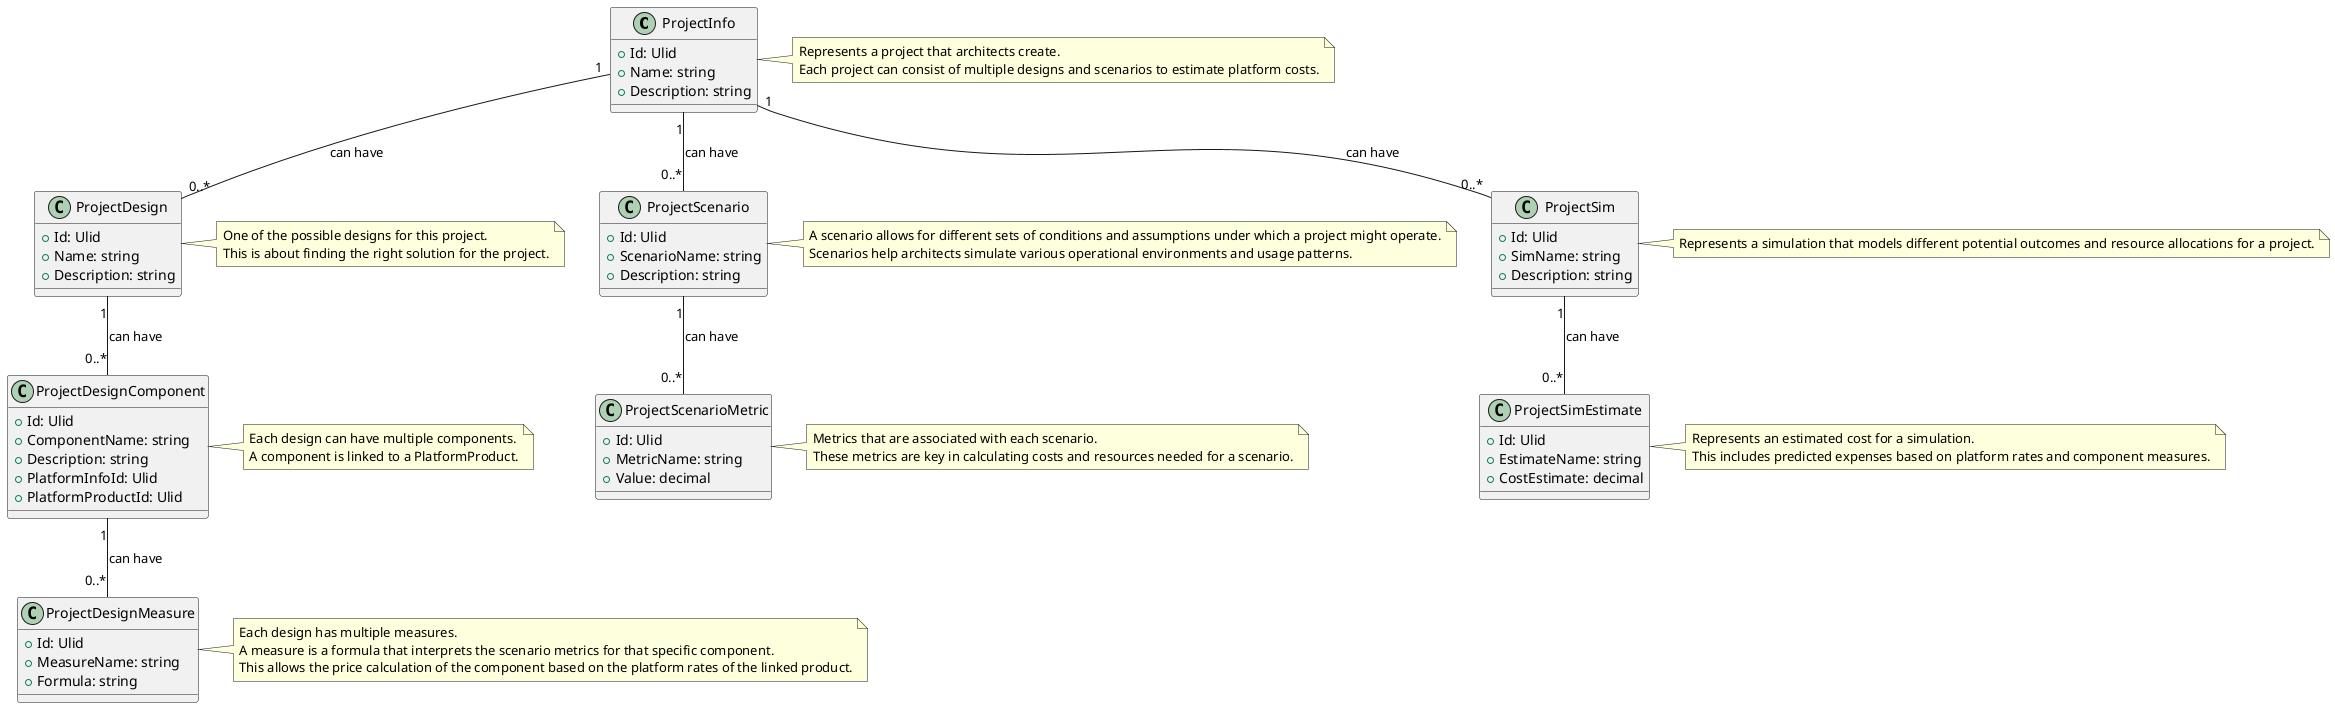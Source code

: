 @startuml Platform CD

class ProjectInfo {
    + Id: Ulid
    + Name: string
    + Description: string
}

note right of ProjectInfo
    Represents a project that architects create.
    Each project can consist of multiple designs and scenarios to estimate platform costs.
end note

class ProjectDesign {
    + Id: Ulid
    + Name: string
    + Description: string
}

note right of ProjectDesign
    One of the possible designs for this project.
    This is about finding the right solution for the project.
end note

ProjectInfo "1" -- "0..*" ProjectDesign : "can have"

class ProjectDesignComponent {
    + Id: Ulid
    + ComponentName: string
    + Description: string
    + PlatformInfoId: Ulid
    + PlatformProductId: Ulid
}

note right of ProjectDesignComponent
    Each design can have multiple components.
    A component is linked to a PlatformProduct.
end note

ProjectDesign "1" -- "0..*" ProjectDesignComponent : "can have"

class ProjectDesignMeasure {
    + Id: Ulid
    + MeasureName: string
    + Formula: string
}

note right of ProjectDesignMeasure
    Each design has multiple measures.
    A measure is a formula that interprets the scenario metrics for that specific component.
    This allows the price calculation of the component based on the platform rates of the linked product.
end note

ProjectDesignComponent "1" -- "0..*" ProjectDesignMeasure : "can have"

class ProjectScenario {
    + Id: Ulid
    + ScenarioName: string
    + Description: string
}

note right of ProjectScenario
    A scenario allows for different sets of conditions and assumptions under which a project might operate.
    Scenarios help architects simulate various operational environments and usage patterns.
end note

ProjectInfo "1" -- "0..*" ProjectScenario : "can have"

class ProjectScenarioMetric {
    + Id: Ulid
    + MetricName: string
    + Value: decimal
}

note right of ProjectScenarioMetric
    Metrics that are associated with each scenario.
    These metrics are key in calculating costs and resources needed for a scenario.
end note

ProjectScenario "1" -- "0..*" ProjectScenarioMetric : "can have"

class ProjectSim {
    + Id: Ulid
    + SimName: string
    + Description: string
}

note right of ProjectSim
    Represents a simulation that models different potential outcomes and resource allocations for a project.
end note

ProjectInfo "1" -- "0..*" ProjectSim : "can have"

class ProjectSimEstimate {
    + Id: Ulid
    + EstimateName: string
    + CostEstimate: decimal
}

note right of ProjectSimEstimate
    Represents an estimated cost for a simulation.
    This includes predicted expenses based on platform rates and component measures.
end note

ProjectSim "1" -- "0..*" ProjectSimEstimate : "can have"

@enduml
